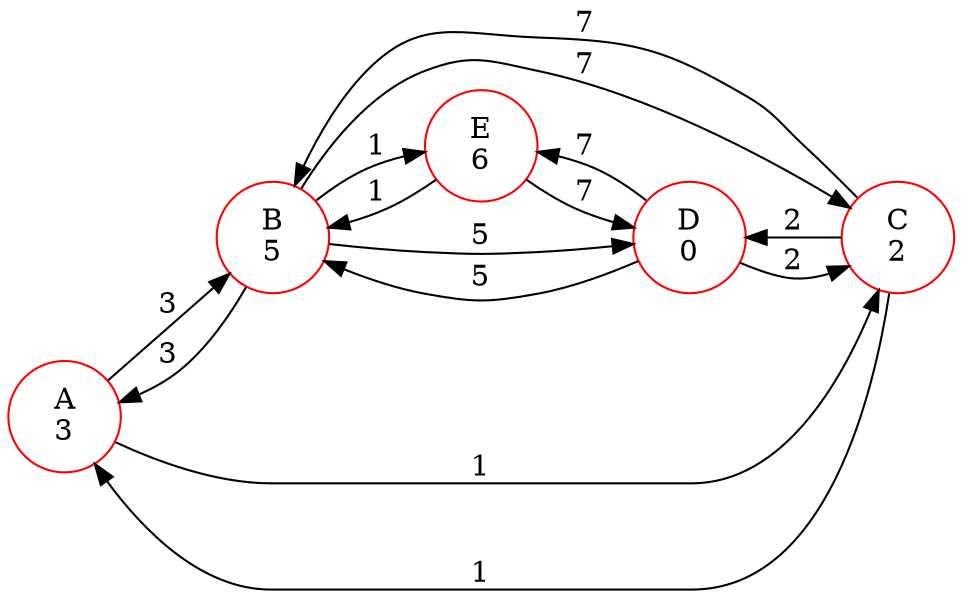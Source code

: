 digraph dij_f {
	rankdir=LR
	A -> B [label=3]
	A -> C [label=1]
	B -> A [label=3]
	B -> C [label=7]
	B -> D [label=5]
	B -> E [label=1]
	C -> A [label=1]
	C -> B [label=7]
	C -> D [label=2]
	D -> B [label=5]
	D -> C [label=2]
	D -> E [label=7]
	E -> B [label=1]
	E -> D [label=7]
	A [label="A
3" color=red]
	B [label="B
5" color=red]
	C [label="C
2" color=red]
	D [label="D
0" color=red]
	E [label="E
6" color=red]
}
